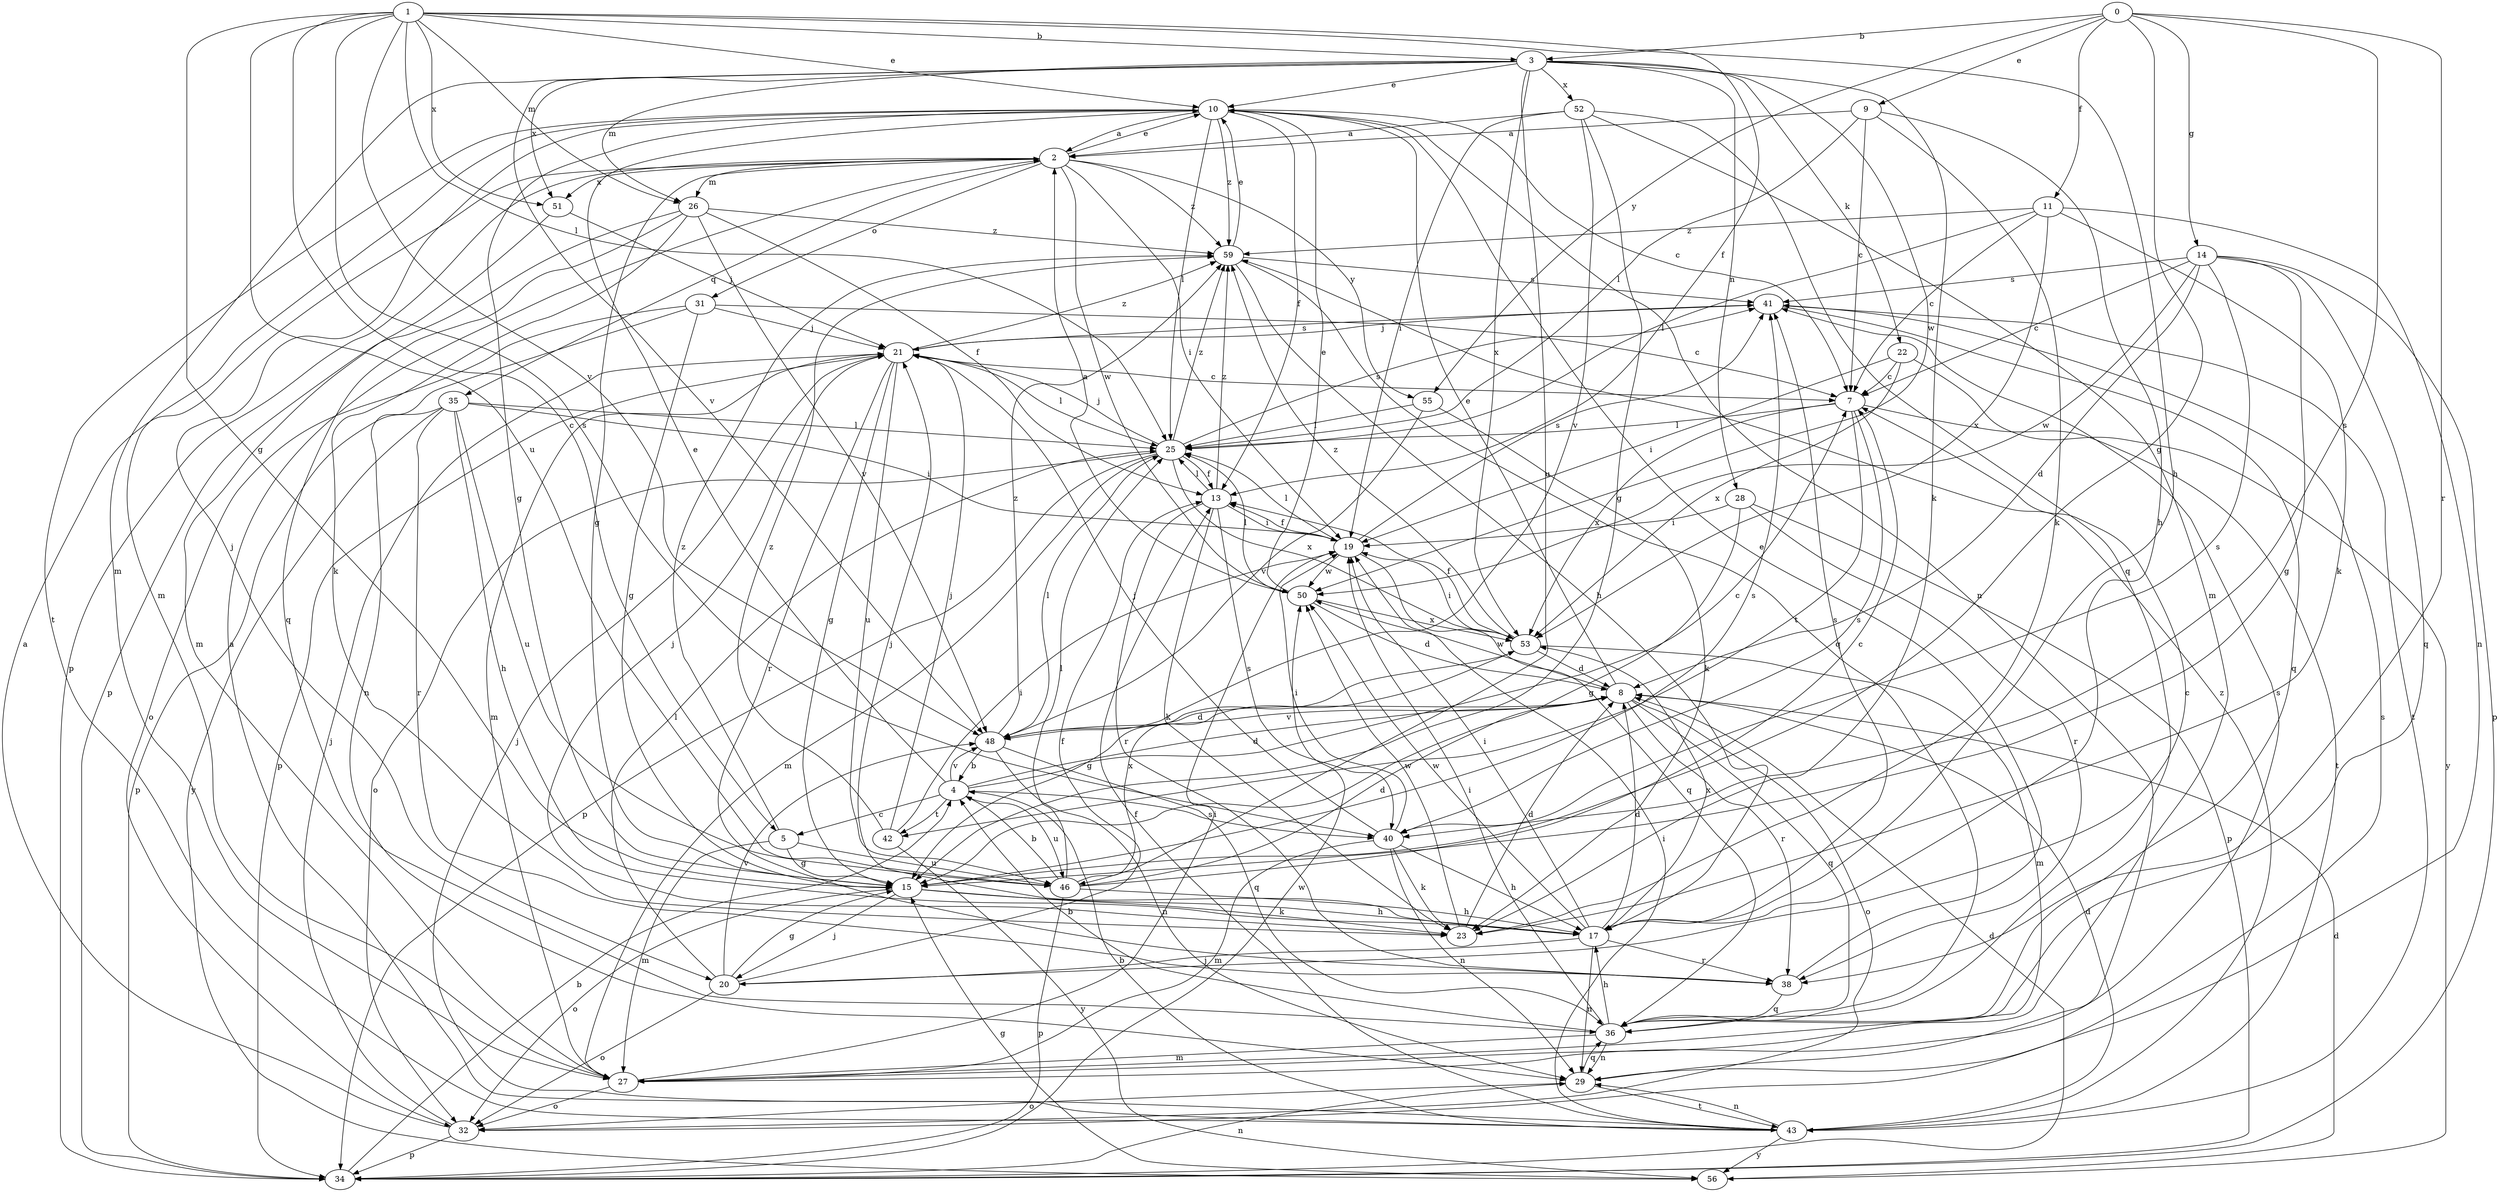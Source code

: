 strict digraph  {
0;
1;
2;
3;
4;
5;
7;
8;
9;
10;
11;
13;
14;
15;
17;
19;
20;
21;
22;
23;
25;
26;
27;
28;
29;
31;
32;
34;
35;
36;
38;
40;
41;
42;
43;
46;
48;
50;
51;
52;
53;
55;
56;
59;
0 -> 3  [label=b];
0 -> 9  [label=e];
0 -> 11  [label=f];
0 -> 14  [label=g];
0 -> 15  [label=g];
0 -> 38  [label=r];
0 -> 40  [label=s];
0 -> 55  [label=y];
1 -> 3  [label=b];
1 -> 5  [label=c];
1 -> 10  [label=e];
1 -> 13  [label=f];
1 -> 15  [label=g];
1 -> 17  [label=h];
1 -> 25  [label=l];
1 -> 26  [label=m];
1 -> 40  [label=s];
1 -> 46  [label=u];
1 -> 48  [label=v];
1 -> 51  [label=x];
2 -> 10  [label=e];
2 -> 15  [label=g];
2 -> 19  [label=i];
2 -> 26  [label=m];
2 -> 31  [label=o];
2 -> 34  [label=p];
2 -> 35  [label=q];
2 -> 50  [label=w];
2 -> 51  [label=x];
2 -> 55  [label=y];
2 -> 59  [label=z];
3 -> 10  [label=e];
3 -> 22  [label=k];
3 -> 23  [label=k];
3 -> 26  [label=m];
3 -> 27  [label=m];
3 -> 28  [label=n];
3 -> 46  [label=u];
3 -> 48  [label=v];
3 -> 50  [label=w];
3 -> 51  [label=x];
3 -> 52  [label=x];
3 -> 53  [label=x];
4 -> 5  [label=c];
4 -> 7  [label=c];
4 -> 8  [label=d];
4 -> 10  [label=e];
4 -> 40  [label=s];
4 -> 42  [label=t];
4 -> 46  [label=u];
4 -> 48  [label=v];
5 -> 15  [label=g];
5 -> 27  [label=m];
5 -> 46  [label=u];
5 -> 59  [label=z];
7 -> 25  [label=l];
7 -> 40  [label=s];
7 -> 42  [label=t];
7 -> 43  [label=t];
7 -> 53  [label=x];
8 -> 10  [label=e];
8 -> 32  [label=o];
8 -> 36  [label=q];
8 -> 38  [label=r];
8 -> 48  [label=v];
8 -> 50  [label=w];
9 -> 2  [label=a];
9 -> 7  [label=c];
9 -> 17  [label=h];
9 -> 23  [label=k];
9 -> 25  [label=l];
10 -> 2  [label=a];
10 -> 7  [label=c];
10 -> 13  [label=f];
10 -> 15  [label=g];
10 -> 20  [label=j];
10 -> 25  [label=l];
10 -> 27  [label=m];
10 -> 29  [label=n];
10 -> 43  [label=t];
10 -> 59  [label=z];
11 -> 7  [label=c];
11 -> 23  [label=k];
11 -> 25  [label=l];
11 -> 29  [label=n];
11 -> 53  [label=x];
11 -> 59  [label=z];
13 -> 19  [label=i];
13 -> 23  [label=k];
13 -> 25  [label=l];
13 -> 38  [label=r];
13 -> 40  [label=s];
13 -> 59  [label=z];
14 -> 7  [label=c];
14 -> 8  [label=d];
14 -> 15  [label=g];
14 -> 34  [label=p];
14 -> 36  [label=q];
14 -> 40  [label=s];
14 -> 41  [label=s];
14 -> 50  [label=w];
15 -> 17  [label=h];
15 -> 20  [label=j];
15 -> 23  [label=k];
15 -> 32  [label=o];
15 -> 41  [label=s];
17 -> 8  [label=d];
17 -> 19  [label=i];
17 -> 20  [label=j];
17 -> 21  [label=j];
17 -> 29  [label=n];
17 -> 38  [label=r];
17 -> 41  [label=s];
17 -> 50  [label=w];
17 -> 53  [label=x];
19 -> 13  [label=f];
19 -> 25  [label=l];
19 -> 36  [label=q];
19 -> 41  [label=s];
19 -> 50  [label=w];
20 -> 7  [label=c];
20 -> 13  [label=f];
20 -> 15  [label=g];
20 -> 25  [label=l];
20 -> 32  [label=o];
20 -> 48  [label=v];
21 -> 7  [label=c];
21 -> 15  [label=g];
21 -> 25  [label=l];
21 -> 27  [label=m];
21 -> 34  [label=p];
21 -> 38  [label=r];
21 -> 41  [label=s];
21 -> 46  [label=u];
21 -> 59  [label=z];
22 -> 7  [label=c];
22 -> 19  [label=i];
22 -> 53  [label=x];
22 -> 56  [label=y];
23 -> 8  [label=d];
23 -> 21  [label=j];
23 -> 50  [label=w];
25 -> 13  [label=f];
25 -> 21  [label=j];
25 -> 27  [label=m];
25 -> 32  [label=o];
25 -> 34  [label=p];
25 -> 41  [label=s];
25 -> 53  [label=x];
25 -> 59  [label=z];
26 -> 13  [label=f];
26 -> 23  [label=k];
26 -> 34  [label=p];
26 -> 36  [label=q];
26 -> 48  [label=v];
26 -> 59  [label=z];
27 -> 19  [label=i];
27 -> 32  [label=o];
27 -> 41  [label=s];
28 -> 15  [label=g];
28 -> 19  [label=i];
28 -> 34  [label=p];
28 -> 38  [label=r];
29 -> 32  [label=o];
29 -> 36  [label=q];
29 -> 43  [label=t];
31 -> 7  [label=c];
31 -> 15  [label=g];
31 -> 21  [label=j];
31 -> 29  [label=n];
31 -> 32  [label=o];
32 -> 2  [label=a];
32 -> 21  [label=j];
32 -> 34  [label=p];
32 -> 41  [label=s];
34 -> 4  [label=b];
34 -> 8  [label=d];
34 -> 29  [label=n];
34 -> 50  [label=w];
35 -> 17  [label=h];
35 -> 19  [label=i];
35 -> 25  [label=l];
35 -> 34  [label=p];
35 -> 38  [label=r];
35 -> 46  [label=u];
35 -> 56  [label=y];
36 -> 4  [label=b];
36 -> 17  [label=h];
36 -> 19  [label=i];
36 -> 27  [label=m];
36 -> 29  [label=n];
38 -> 10  [label=e];
38 -> 36  [label=q];
40 -> 17  [label=h];
40 -> 19  [label=i];
40 -> 21  [label=j];
40 -> 23  [label=k];
40 -> 27  [label=m];
40 -> 29  [label=n];
41 -> 21  [label=j];
41 -> 36  [label=q];
41 -> 43  [label=t];
42 -> 19  [label=i];
42 -> 21  [label=j];
42 -> 56  [label=y];
42 -> 59  [label=z];
43 -> 2  [label=a];
43 -> 4  [label=b];
43 -> 8  [label=d];
43 -> 13  [label=f];
43 -> 19  [label=i];
43 -> 21  [label=j];
43 -> 29  [label=n];
43 -> 56  [label=y];
43 -> 59  [label=z];
46 -> 4  [label=b];
46 -> 7  [label=c];
46 -> 8  [label=d];
46 -> 17  [label=h];
46 -> 25  [label=l];
46 -> 34  [label=p];
46 -> 53  [label=x];
48 -> 4  [label=b];
48 -> 8  [label=d];
48 -> 25  [label=l];
48 -> 29  [label=n];
48 -> 36  [label=q];
48 -> 59  [label=z];
50 -> 2  [label=a];
50 -> 8  [label=d];
50 -> 10  [label=e];
50 -> 25  [label=l];
50 -> 53  [label=x];
51 -> 21  [label=j];
51 -> 27  [label=m];
52 -> 2  [label=a];
52 -> 15  [label=g];
52 -> 19  [label=i];
52 -> 27  [label=m];
52 -> 36  [label=q];
52 -> 48  [label=v];
53 -> 8  [label=d];
53 -> 13  [label=f];
53 -> 15  [label=g];
53 -> 19  [label=i];
53 -> 27  [label=m];
53 -> 59  [label=z];
55 -> 23  [label=k];
55 -> 25  [label=l];
55 -> 48  [label=v];
56 -> 8  [label=d];
56 -> 15  [label=g];
59 -> 10  [label=e];
59 -> 17  [label=h];
59 -> 36  [label=q];
59 -> 41  [label=s];
}
